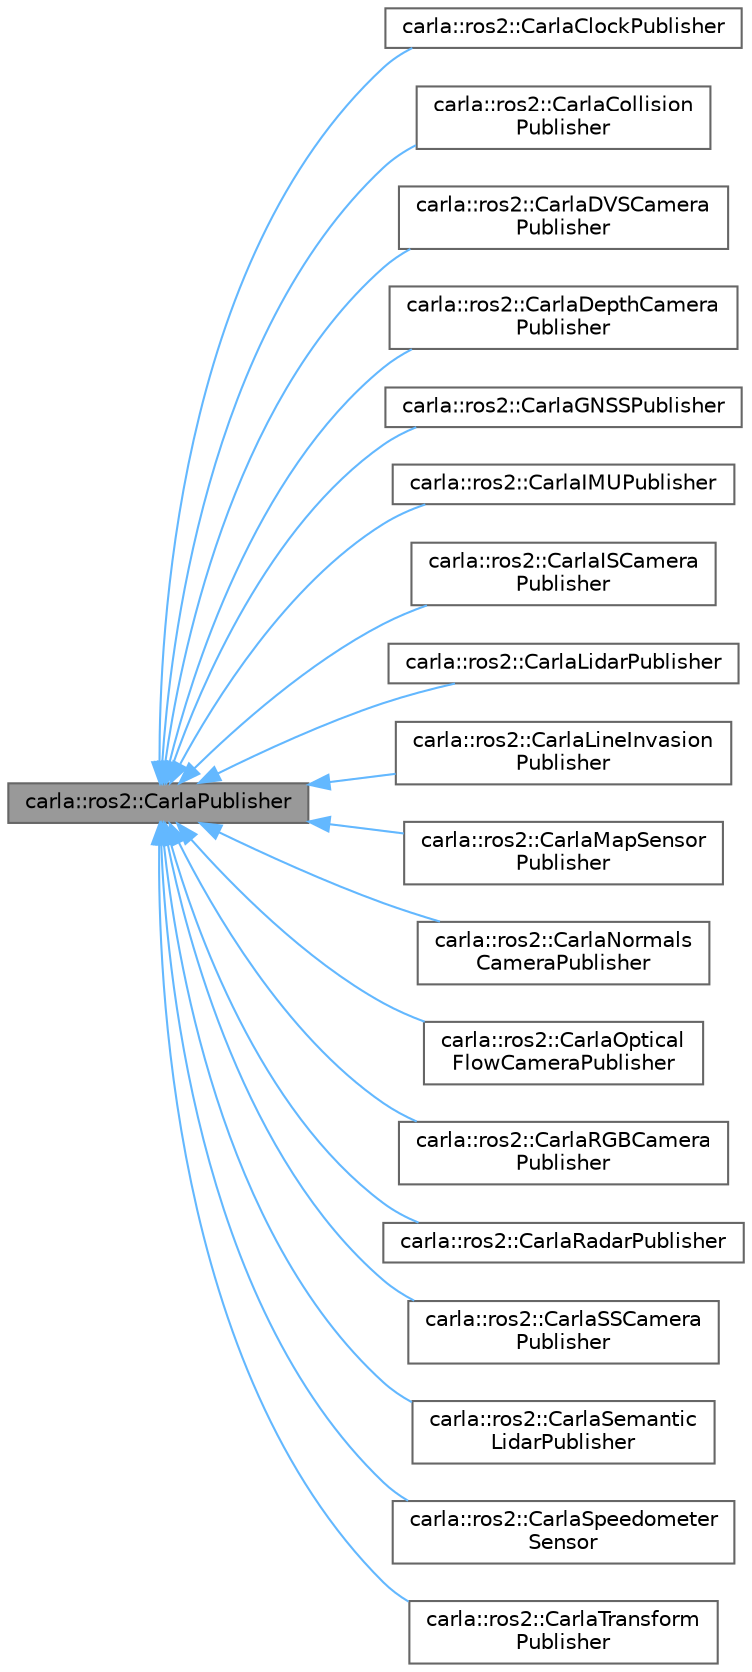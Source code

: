 digraph "carla::ros2::CarlaPublisher"
{
 // INTERACTIVE_SVG=YES
 // LATEX_PDF_SIZE
  bgcolor="transparent";
  edge [fontname=Helvetica,fontsize=10,labelfontname=Helvetica,labelfontsize=10];
  node [fontname=Helvetica,fontsize=10,shape=box,height=0.2,width=0.4];
  rankdir="LR";
  Node1 [id="Node000001",label="carla::ros2::CarlaPublisher",height=0.2,width=0.4,color="gray40", fillcolor="grey60", style="filled", fontcolor="black",tooltip=" "];
  Node1 -> Node2 [id="edge1_Node000001_Node000002",dir="back",color="steelblue1",style="solid",tooltip=" "];
  Node2 [id="Node000002",label="carla::ros2::CarlaClockPublisher",height=0.2,width=0.4,color="gray40", fillcolor="white", style="filled",URL="$d6/d15/classcarla_1_1ros2_1_1CarlaClockPublisher.html",tooltip=" "];
  Node1 -> Node3 [id="edge2_Node000001_Node000003",dir="back",color="steelblue1",style="solid",tooltip=" "];
  Node3 [id="Node000003",label="carla::ros2::CarlaCollision\lPublisher",height=0.2,width=0.4,color="gray40", fillcolor="white", style="filled",URL="$d7/dff/classcarla_1_1ros2_1_1CarlaCollisionPublisher.html",tooltip=" "];
  Node1 -> Node4 [id="edge3_Node000001_Node000004",dir="back",color="steelblue1",style="solid",tooltip=" "];
  Node4 [id="Node000004",label="carla::ros2::CarlaDVSCamera\lPublisher",height=0.2,width=0.4,color="gray40", fillcolor="white", style="filled",URL="$dd/d7a/classcarla_1_1ros2_1_1CarlaDVSCameraPublisher.html",tooltip=" "];
  Node1 -> Node5 [id="edge4_Node000001_Node000005",dir="back",color="steelblue1",style="solid",tooltip=" "];
  Node5 [id="Node000005",label="carla::ros2::CarlaDepthCamera\lPublisher",height=0.2,width=0.4,color="gray40", fillcolor="white", style="filled",URL="$d9/d25/classcarla_1_1ros2_1_1CarlaDepthCameraPublisher.html",tooltip=" "];
  Node1 -> Node6 [id="edge5_Node000001_Node000006",dir="back",color="steelblue1",style="solid",tooltip=" "];
  Node6 [id="Node000006",label="carla::ros2::CarlaGNSSPublisher",height=0.2,width=0.4,color="gray40", fillcolor="white", style="filled",URL="$db/d3f/classcarla_1_1ros2_1_1CarlaGNSSPublisher.html",tooltip=" "];
  Node1 -> Node7 [id="edge6_Node000001_Node000007",dir="back",color="steelblue1",style="solid",tooltip=" "];
  Node7 [id="Node000007",label="carla::ros2::CarlaIMUPublisher",height=0.2,width=0.4,color="gray40", fillcolor="white", style="filled",URL="$d7/d62/classcarla_1_1ros2_1_1CarlaIMUPublisher.html",tooltip=" "];
  Node1 -> Node8 [id="edge7_Node000001_Node000008",dir="back",color="steelblue1",style="solid",tooltip=" "];
  Node8 [id="Node000008",label="carla::ros2::CarlaISCamera\lPublisher",height=0.2,width=0.4,color="gray40", fillcolor="white", style="filled",URL="$de/d2a/classcarla_1_1ros2_1_1CarlaISCameraPublisher.html",tooltip=" "];
  Node1 -> Node9 [id="edge8_Node000001_Node000009",dir="back",color="steelblue1",style="solid",tooltip=" "];
  Node9 [id="Node000009",label="carla::ros2::CarlaLidarPublisher",height=0.2,width=0.4,color="gray40", fillcolor="white", style="filled",URL="$d9/dae/classcarla_1_1ros2_1_1CarlaLidarPublisher.html",tooltip=" "];
  Node1 -> Node10 [id="edge9_Node000001_Node000010",dir="back",color="steelblue1",style="solid",tooltip=" "];
  Node10 [id="Node000010",label="carla::ros2::CarlaLineInvasion\lPublisher",height=0.2,width=0.4,color="gray40", fillcolor="white", style="filled",URL="$df/dce/classcarla_1_1ros2_1_1CarlaLineInvasionPublisher.html",tooltip=" "];
  Node1 -> Node11 [id="edge10_Node000001_Node000011",dir="back",color="steelblue1",style="solid",tooltip=" "];
  Node11 [id="Node000011",label="carla::ros2::CarlaMapSensor\lPublisher",height=0.2,width=0.4,color="gray40", fillcolor="white", style="filled",URL="$da/db9/classcarla_1_1ros2_1_1CarlaMapSensorPublisher.html",tooltip=" "];
  Node1 -> Node12 [id="edge11_Node000001_Node000012",dir="back",color="steelblue1",style="solid",tooltip=" "];
  Node12 [id="Node000012",label="carla::ros2::CarlaNormals\lCameraPublisher",height=0.2,width=0.4,color="gray40", fillcolor="white", style="filled",URL="$d5/dd3/classcarla_1_1ros2_1_1CarlaNormalsCameraPublisher.html",tooltip=" "];
  Node1 -> Node13 [id="edge12_Node000001_Node000013",dir="back",color="steelblue1",style="solid",tooltip=" "];
  Node13 [id="Node000013",label="carla::ros2::CarlaOptical\lFlowCameraPublisher",height=0.2,width=0.4,color="gray40", fillcolor="white", style="filled",URL="$d1/da1/classcarla_1_1ros2_1_1CarlaOpticalFlowCameraPublisher.html",tooltip=" "];
  Node1 -> Node14 [id="edge13_Node000001_Node000014",dir="back",color="steelblue1",style="solid",tooltip=" "];
  Node14 [id="Node000014",label="carla::ros2::CarlaRGBCamera\lPublisher",height=0.2,width=0.4,color="gray40", fillcolor="white", style="filled",URL="$d9/d63/classcarla_1_1ros2_1_1CarlaRGBCameraPublisher.html",tooltip=" "];
  Node1 -> Node15 [id="edge14_Node000001_Node000015",dir="back",color="steelblue1",style="solid",tooltip=" "];
  Node15 [id="Node000015",label="carla::ros2::CarlaRadarPublisher",height=0.2,width=0.4,color="gray40", fillcolor="white", style="filled",URL="$d6/db4/classcarla_1_1ros2_1_1CarlaRadarPublisher.html",tooltip=" "];
  Node1 -> Node16 [id="edge15_Node000001_Node000016",dir="back",color="steelblue1",style="solid",tooltip=" "];
  Node16 [id="Node000016",label="carla::ros2::CarlaSSCamera\lPublisher",height=0.2,width=0.4,color="gray40", fillcolor="white", style="filled",URL="$d3/df4/classcarla_1_1ros2_1_1CarlaSSCameraPublisher.html",tooltip=" "];
  Node1 -> Node17 [id="edge16_Node000001_Node000017",dir="back",color="steelblue1",style="solid",tooltip=" "];
  Node17 [id="Node000017",label="carla::ros2::CarlaSemantic\lLidarPublisher",height=0.2,width=0.4,color="gray40", fillcolor="white", style="filled",URL="$db/de8/classcarla_1_1ros2_1_1CarlaSemanticLidarPublisher.html",tooltip=" "];
  Node1 -> Node18 [id="edge17_Node000001_Node000018",dir="back",color="steelblue1",style="solid",tooltip=" "];
  Node18 [id="Node000018",label="carla::ros2::CarlaSpeedometer\lSensor",height=0.2,width=0.4,color="gray40", fillcolor="white", style="filled",URL="$d7/d9c/classcarla_1_1ros2_1_1CarlaSpeedometerSensor.html",tooltip=" "];
  Node1 -> Node19 [id="edge18_Node000001_Node000019",dir="back",color="steelblue1",style="solid",tooltip=" "];
  Node19 [id="Node000019",label="carla::ros2::CarlaTransform\lPublisher",height=0.2,width=0.4,color="gray40", fillcolor="white", style="filled",URL="$d1/d14/classcarla_1_1ros2_1_1CarlaTransformPublisher.html",tooltip=" "];
}
